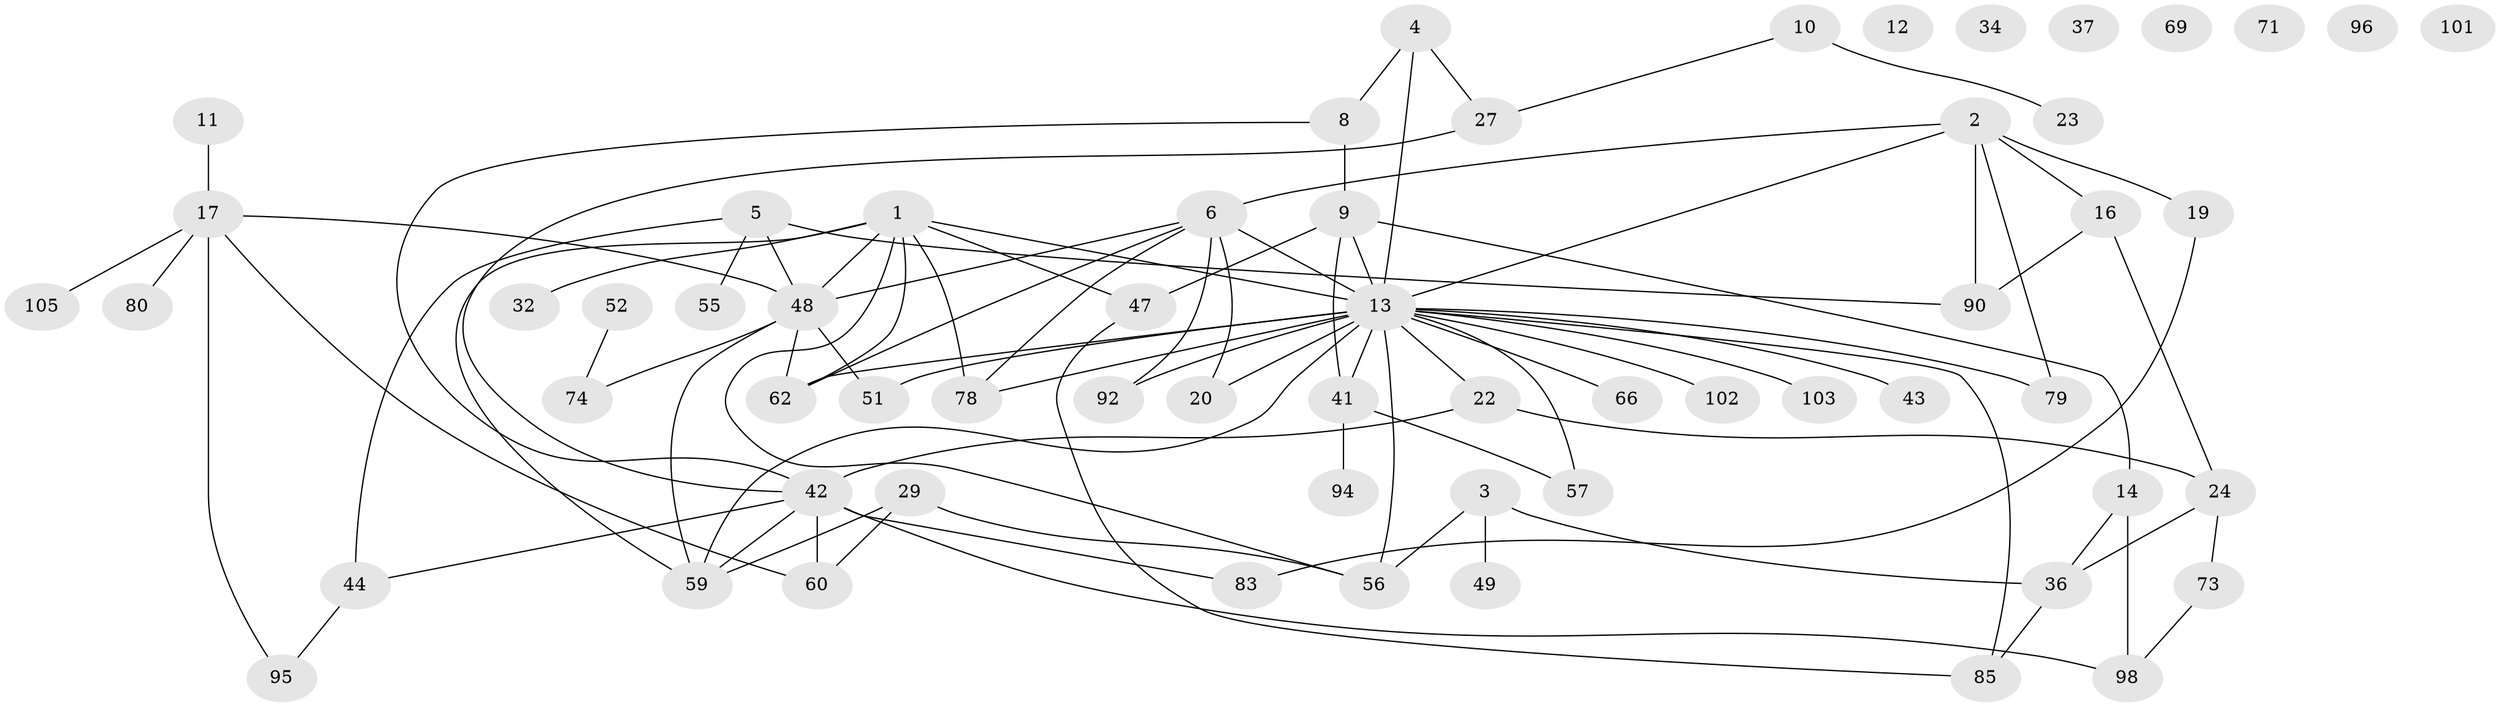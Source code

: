 // original degree distribution, {2: 0.2540983606557377, 1: 0.20491803278688525, 5: 0.04918032786885246, 3: 0.26229508196721313, 0: 0.05737704918032787, 6: 0.04918032786885246, 4: 0.11475409836065574, 7: 0.00819672131147541}
// Generated by graph-tools (version 1.1) at 2025/12/03/09/25 04:12:55]
// undirected, 61 vertices, 89 edges
graph export_dot {
graph [start="1"]
  node [color=gray90,style=filled];
  1 [super="+61"];
  2 [super="+39"];
  3 [super="+18+7"];
  4 [super="+106"];
  5 [super="+15+107"];
  6 [super="+67+28"];
  8 [super="+119"];
  9 [super="+38+25+30"];
  10;
  11 [super="+40"];
  12;
  13 [super="+45+21+99+82"];
  14;
  16 [super="+26"];
  17 [super="+54"];
  19 [super="+63"];
  20;
  22 [super="+77"];
  23;
  24 [super="+68+115"];
  27 [super="+53"];
  29 [super="+84"];
  32;
  34;
  36 [super="+87+81"];
  37;
  41 [super="+58"];
  42 [super="+50"];
  43;
  44;
  47;
  48 [super="+65+75+100"];
  49;
  51;
  52 [super="+88"];
  55;
  56;
  57;
  59 [super="+91+72"];
  60 [super="+116"];
  62 [super="+89+117"];
  66;
  69;
  71;
  73;
  74;
  78 [super="+108"];
  79;
  80;
  83;
  85;
  90;
  92 [super="+114"];
  94;
  95;
  96;
  98;
  101;
  102;
  103;
  105;
  1 -- 47;
  1 -- 32;
  1 -- 48;
  1 -- 56;
  1 -- 59;
  1 -- 78;
  1 -- 62;
  1 -- 13;
  2 -- 16;
  2 -- 19;
  2 -- 90;
  2 -- 13;
  2 -- 79;
  2 -- 6;
  3 -- 36;
  3 -- 49;
  3 -- 56;
  4 -- 8;
  4 -- 27;
  4 -- 13;
  5 -- 90;
  5 -- 44;
  5 -- 48;
  5 -- 55;
  6 -- 62;
  6 -- 13;
  6 -- 48;
  6 -- 20;
  6 -- 92;
  6 -- 78;
  8 -- 42;
  8 -- 9;
  9 -- 47;
  9 -- 13 [weight=3];
  9 -- 14;
  9 -- 41;
  10 -- 23;
  10 -- 27;
  11 -- 17;
  13 -- 85;
  13 -- 66;
  13 -- 41;
  13 -- 79;
  13 -- 51;
  13 -- 56;
  13 -- 59;
  13 -- 62 [weight=3];
  13 -- 43;
  13 -- 102;
  13 -- 20;
  13 -- 22;
  13 -- 103;
  13 -- 57;
  13 -- 78;
  13 -- 92;
  14 -- 98;
  14 -- 36;
  16 -- 90;
  16 -- 24;
  17 -- 80;
  17 -- 48;
  17 -- 105;
  17 -- 60;
  17 -- 95;
  19 -- 83;
  22 -- 24;
  22 -- 42;
  24 -- 73;
  24 -- 36;
  27 -- 42;
  29 -- 56;
  29 -- 59;
  29 -- 60;
  36 -- 85;
  41 -- 57;
  41 -- 94;
  42 -- 98;
  42 -- 44;
  42 -- 83;
  42 -- 59;
  42 -- 60;
  44 -- 95;
  47 -- 85;
  48 -- 74;
  48 -- 51;
  48 -- 62;
  48 -- 59;
  52 -- 74;
  73 -- 98;
}

